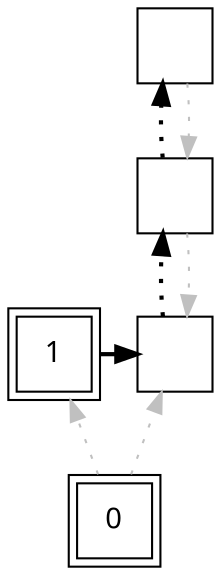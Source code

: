 digraph G {
rankdir = BT;
Node [ fontname="Apple Symbols"];
Player		[ label="1" shape=square peripheries=2];
Ground		[ label="0" shape=square peripheries=2];
Island0		[ label="" shape=square];
Island1		[ label="" shape=square];
Island2		[ label="" shape=square];
	"Ground" -> "Player" [style=dotted color="gray"];
	"Player" -> "Island0" [constraint=false  penwidth=2];
	"Island1" -> "Island0" [style=dotted color="gray"];
	"Ground" -> "Island0" [style=dotted color="gray"];
	"Island0" -> "Island1" [style=dotted  penwidth=2];
	"Island2" -> "Island1" [style=dotted color="gray"];
	"Island1" -> "Island2" [style=dotted  penwidth=2];
}